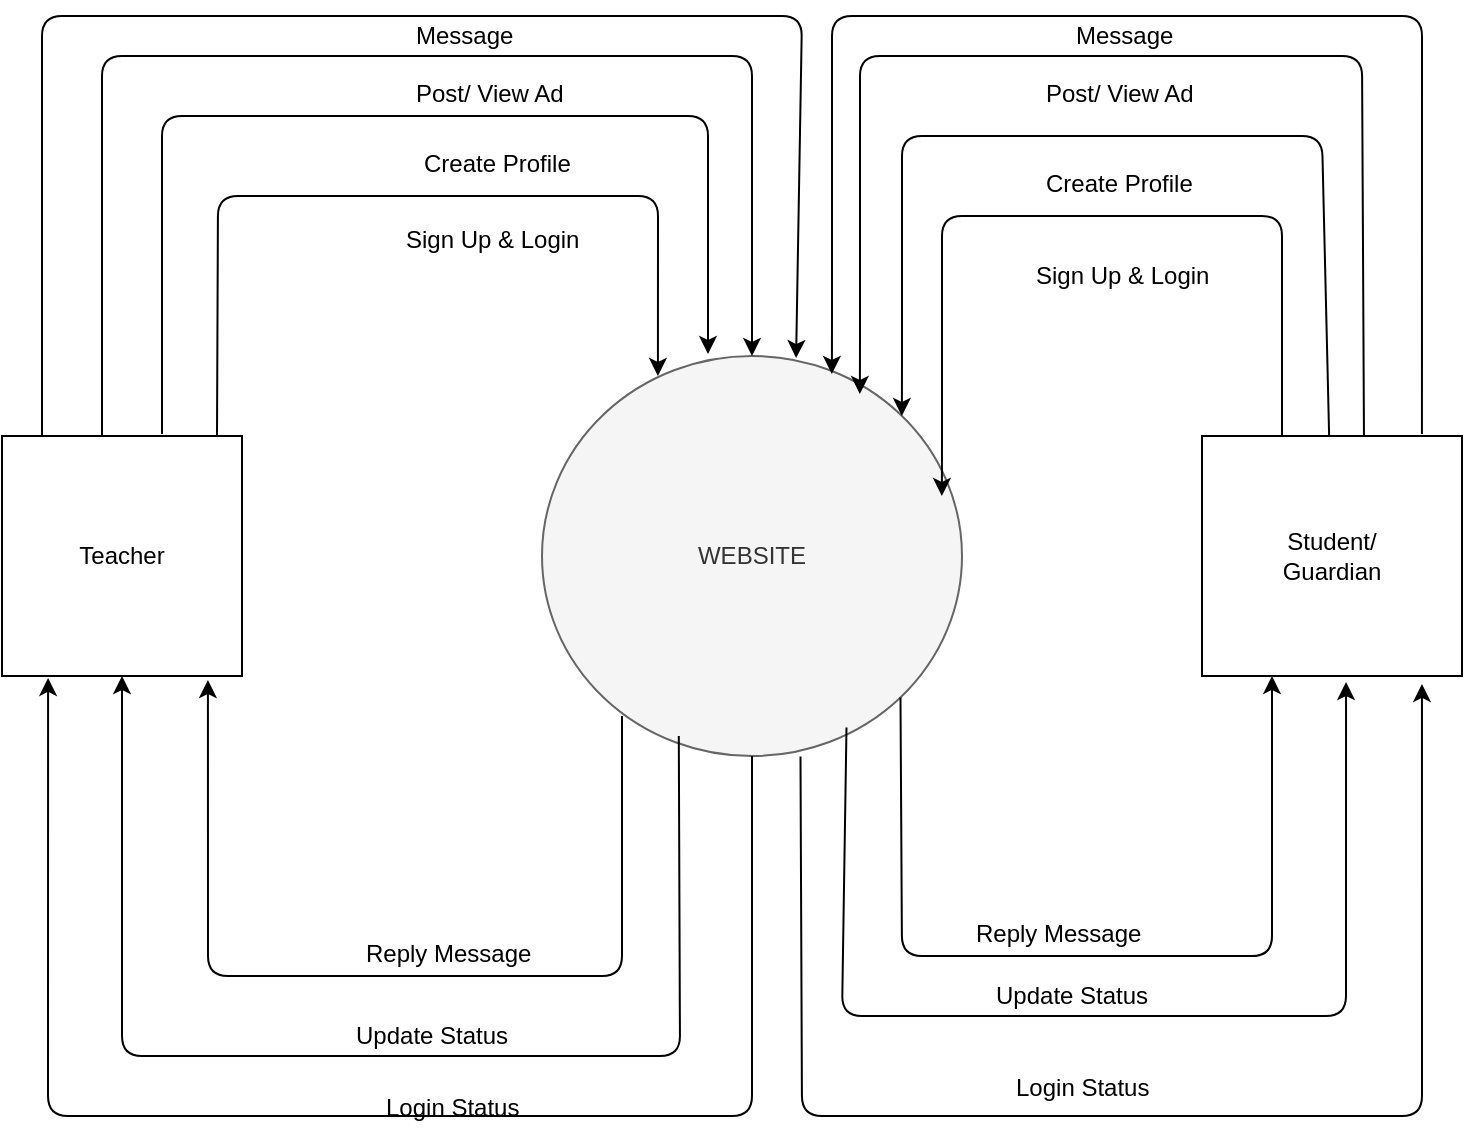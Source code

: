 <mxfile version="12.1.3" type="device" pages="1"><diagram id="RuJZXGx5b0yRQyZd7eAd" name="Page-1"><mxGraphModel dx="1205" dy="660" grid="1" gridSize="10" guides="1" tooltips="1" connect="1" arrows="1" fold="1" page="1" pageScale="1" pageWidth="850" pageHeight="1100" background="#ffffff" math="0" shadow="0"><root><mxCell id="0"/><mxCell id="1" parent="0"/><mxCell id="T9Jbqi2prPCo0wAiFSfu-2" value="Student/&lt;br&gt;Guardian" style="rounded=0;whiteSpace=wrap;html=1;" vertex="1" parent="1"><mxGeometry x="700" y="270" width="130" height="120" as="geometry"/></mxCell><mxCell id="T9Jbqi2prPCo0wAiFSfu-3" value="Teacher" style="rounded=0;whiteSpace=wrap;html=1;" vertex="1" parent="1"><mxGeometry x="100" y="270" width="120" height="120" as="geometry"/></mxCell><mxCell id="T9Jbqi2prPCo0wAiFSfu-10" value="WEBSITE" style="ellipse;whiteSpace=wrap;html=1;fillColor=#f5f5f5;strokeColor=#666666;fontColor=#333333;" vertex="1" parent="1"><mxGeometry x="370" y="230" width="210" height="200" as="geometry"/></mxCell><mxCell id="T9Jbqi2prPCo0wAiFSfu-11" value="" style="endArrow=classic;html=1;entryX=0.5;entryY=0;entryDx=0;entryDy=0;" edge="1" parent="1" target="T9Jbqi2prPCo0wAiFSfu-10"><mxGeometry width="50" height="50" relative="1" as="geometry"><mxPoint x="150" y="270" as="sourcePoint"/><mxPoint x="450" y="80" as="targetPoint"/><Array as="points"><mxPoint x="150" y="80"/><mxPoint x="475" y="80"/></Array></mxGeometry></mxCell><mxCell id="T9Jbqi2prPCo0wAiFSfu-17" value="" style="endArrow=classic;html=1;entryX=0.276;entryY=0.05;entryDx=0;entryDy=0;entryPerimeter=0;fontStyle=1" edge="1" parent="1" target="T9Jbqi2prPCo0wAiFSfu-10"><mxGeometry width="50" height="50" relative="1" as="geometry"><mxPoint x="207.5" y="270" as="sourcePoint"/><mxPoint x="532.5" y="230" as="targetPoint"/><Array as="points"><mxPoint x="208" y="150"/><mxPoint x="428" y="150"/></Array></mxGeometry></mxCell><mxCell id="T9Jbqi2prPCo0wAiFSfu-18" value="" style="endArrow=classic;html=1;" edge="1" parent="1"><mxGeometry width="50" height="50" relative="1" as="geometry"><mxPoint x="180" y="269" as="sourcePoint"/><mxPoint x="453" y="229" as="targetPoint"/><Array as="points"><mxPoint x="180" y="110"/><mxPoint x="453" y="110"/></Array></mxGeometry></mxCell><mxCell id="T9Jbqi2prPCo0wAiFSfu-20" value="" style="endArrow=classic;html=1;entryX=0.605;entryY=0.005;entryDx=0;entryDy=0;entryPerimeter=0;" edge="1" parent="1" target="T9Jbqi2prPCo0wAiFSfu-10"><mxGeometry width="50" height="50" relative="1" as="geometry"><mxPoint x="120" y="270" as="sourcePoint"/><mxPoint x="445" y="230" as="targetPoint"/><Array as="points"><mxPoint x="120" y="60"/><mxPoint x="500" y="60"/></Array></mxGeometry></mxCell><mxCell id="T9Jbqi2prPCo0wAiFSfu-21" value="Sign Up &amp;amp; Login" style="text;html=1;resizable=0;points=[];autosize=1;align=left;verticalAlign=top;spacingTop=-4;" vertex="1" parent="1"><mxGeometry x="300" y="162" width="100" height="20" as="geometry"/></mxCell><mxCell id="T9Jbqi2prPCo0wAiFSfu-22" value="Create Profile" style="text;html=1;resizable=0;points=[];autosize=1;align=left;verticalAlign=top;spacingTop=-4;" vertex="1" parent="1"><mxGeometry x="309" y="124" width="90" height="20" as="geometry"/></mxCell><mxCell id="T9Jbqi2prPCo0wAiFSfu-23" value="Post/ View Ad" style="text;html=1;resizable=0;points=[];autosize=1;align=left;verticalAlign=top;spacingTop=-4;" vertex="1" parent="1"><mxGeometry x="305" y="89" width="90" height="20" as="geometry"/></mxCell><mxCell id="T9Jbqi2prPCo0wAiFSfu-24" value="Message" style="text;html=1;resizable=0;points=[];autosize=1;align=left;verticalAlign=top;spacingTop=-4;" vertex="1" parent="1"><mxGeometry x="305" y="60" width="60" height="20" as="geometry"/></mxCell><mxCell id="T9Jbqi2prPCo0wAiFSfu-25" value="Sign Up &amp;amp; Login" style="text;html=1;resizable=0;points=[];autosize=1;align=left;verticalAlign=top;spacingTop=-4;" vertex="1" parent="1"><mxGeometry x="615" y="180" width="100" height="20" as="geometry"/></mxCell><mxCell id="T9Jbqi2prPCo0wAiFSfu-26" value="Create Profile" style="text;html=1;resizable=0;points=[];autosize=1;align=left;verticalAlign=top;spacingTop=-4;" vertex="1" parent="1"><mxGeometry x="620" y="134" width="90" height="20" as="geometry"/></mxCell><mxCell id="T9Jbqi2prPCo0wAiFSfu-27" value="Post/ View Ad" style="text;html=1;resizable=0;points=[];autosize=1;align=left;verticalAlign=top;spacingTop=-4;" vertex="1" parent="1"><mxGeometry x="620" y="89" width="90" height="20" as="geometry"/></mxCell><mxCell id="T9Jbqi2prPCo0wAiFSfu-28" value="Message" style="text;html=1;resizable=0;points=[];autosize=1;align=left;verticalAlign=top;spacingTop=-4;" vertex="1" parent="1"><mxGeometry x="635" y="60" width="60" height="20" as="geometry"/></mxCell><mxCell id="T9Jbqi2prPCo0wAiFSfu-30" value="" style="endArrow=classic;html=1;entryX=0.952;entryY=0.35;entryDx=0;entryDy=0;entryPerimeter=0;" edge="1" parent="1" target="T9Jbqi2prPCo0wAiFSfu-10"><mxGeometry width="50" height="50" relative="1" as="geometry"><mxPoint x="740" y="270" as="sourcePoint"/><mxPoint x="540" y="160" as="targetPoint"/><Array as="points"><mxPoint x="740" y="160"/><mxPoint x="570" y="160"/><mxPoint x="570" y="280"/></Array></mxGeometry></mxCell><mxCell id="T9Jbqi2prPCo0wAiFSfu-31" value="" style="endArrow=classic;html=1;entryX=0.952;entryY=0.35;entryDx=0;entryDy=0;entryPerimeter=0;" edge="1" parent="1" source="T9Jbqi2prPCo0wAiFSfu-2"><mxGeometry width="50" height="50" relative="1" as="geometry"><mxPoint x="720" y="230" as="sourcePoint"/><mxPoint x="549.92" y="260" as="targetPoint"/><Array as="points"><mxPoint x="760" y="120"/><mxPoint x="550" y="120"/><mxPoint x="550" y="240"/></Array></mxGeometry></mxCell><mxCell id="T9Jbqi2prPCo0wAiFSfu-32" value="" style="endArrow=classic;html=1;entryX=0.952;entryY=0.35;entryDx=0;entryDy=0;entryPerimeter=0;exitX=0.623;exitY=0;exitDx=0;exitDy=0;exitPerimeter=0;" edge="1" parent="1" source="T9Jbqi2prPCo0wAiFSfu-2"><mxGeometry width="50" height="50" relative="1" as="geometry"><mxPoint x="699" y="219" as="sourcePoint"/><mxPoint x="528.92" y="249" as="targetPoint"/><Array as="points"><mxPoint x="780" y="80"/><mxPoint x="529" y="80"/><mxPoint x="529" y="229"/></Array></mxGeometry></mxCell><mxCell id="T9Jbqi2prPCo0wAiFSfu-33" value="" style="endArrow=classic;html=1;entryX=0.952;entryY=0.35;entryDx=0;entryDy=0;entryPerimeter=0;exitX=0.846;exitY=-0.008;exitDx=0;exitDy=0;exitPerimeter=0;" edge="1" parent="1" source="T9Jbqi2prPCo0wAiFSfu-2"><mxGeometry width="50" height="50" relative="1" as="geometry"><mxPoint x="685" y="209" as="sourcePoint"/><mxPoint x="514.92" y="239" as="targetPoint"/><Array as="points"><mxPoint x="810" y="60"/><mxPoint x="515" y="60"/><mxPoint x="515" y="219"/></Array></mxGeometry></mxCell><mxCell id="T9Jbqi2prPCo0wAiFSfu-34" value="" style="endArrow=classic;html=1;entryX=0.858;entryY=1.017;entryDx=0;entryDy=0;entryPerimeter=0;" edge="1" parent="1" target="T9Jbqi2prPCo0wAiFSfu-3"><mxGeometry width="50" height="50" relative="1" as="geometry"><mxPoint x="410" y="410" as="sourcePoint"/><mxPoint x="150" y="450" as="targetPoint"/><Array as="points"><mxPoint x="410" y="540"/><mxPoint x="203" y="540"/></Array></mxGeometry></mxCell><mxCell id="T9Jbqi2prPCo0wAiFSfu-35" value="" style="endArrow=classic;html=1;entryX=0.5;entryY=1;entryDx=0;entryDy=0;exitX=0.19;exitY=0.91;exitDx=0;exitDy=0;exitPerimeter=0;" edge="1" parent="1" target="T9Jbqi2prPCo0wAiFSfu-3"><mxGeometry width="50" height="50" relative="1" as="geometry"><mxPoint x="438.4" y="420" as="sourcePoint"/><mxPoint x="231.46" y="400.04" as="targetPoint"/><Array as="points"><mxPoint x="439" y="580"/><mxPoint x="160" y="580"/></Array></mxGeometry></mxCell><mxCell id="T9Jbqi2prPCo0wAiFSfu-37" value="Reply Message" style="text;html=1;resizable=0;points=[];autosize=1;align=left;verticalAlign=top;spacingTop=-4;" vertex="1" parent="1"><mxGeometry x="280" y="518.5" width="100" height="20" as="geometry"/></mxCell><mxCell id="T9Jbqi2prPCo0wAiFSfu-38" value="Update Status" style="text;html=1;resizable=0;points=[];autosize=1;align=left;verticalAlign=top;spacingTop=-4;" vertex="1" parent="1"><mxGeometry x="275" y="559.5" width="90" height="20" as="geometry"/></mxCell><mxCell id="T9Jbqi2prPCo0wAiFSfu-40" value="Reply Message" style="text;html=1;resizable=0;points=[];autosize=1;align=left;verticalAlign=top;spacingTop=-4;" vertex="1" parent="1"><mxGeometry x="585" y="508.5" width="100" height="20" as="geometry"/></mxCell><mxCell id="T9Jbqi2prPCo0wAiFSfu-41" value="Update Status" style="text;html=1;resizable=0;points=[];autosize=1;align=left;verticalAlign=top;spacingTop=-4;" vertex="1" parent="1"><mxGeometry x="595" y="539.5" width="90" height="20" as="geometry"/></mxCell><mxCell id="T9Jbqi2prPCo0wAiFSfu-42" value="Login Status" style="text;html=1;resizable=0;points=[];autosize=1;align=left;verticalAlign=top;spacingTop=-4;" vertex="1" parent="1"><mxGeometry x="605" y="586" width="80" height="20" as="geometry"/></mxCell><mxCell id="T9Jbqi2prPCo0wAiFSfu-39" value="Login Status" style="text;html=1;resizable=0;points=[];autosize=1;align=left;verticalAlign=top;spacingTop=-4;" vertex="1" parent="1"><mxGeometry x="290" y="596" width="80" height="20" as="geometry"/></mxCell><mxCell id="T9Jbqi2prPCo0wAiFSfu-43" value="" style="endArrow=classic;html=1;entryX=0.192;entryY=1.008;entryDx=0;entryDy=0;entryPerimeter=0;exitX=0.5;exitY=1;exitDx=0;exitDy=0;" edge="1" parent="1" source="T9Jbqi2prPCo0wAiFSfu-10" target="T9Jbqi2prPCo0wAiFSfu-3"><mxGeometry width="50" height="50" relative="1" as="geometry"><mxPoint x="475" y="430" as="sourcePoint"/><mxPoint x="123.04" y="390.96" as="targetPoint"/><Array as="points"><mxPoint x="475" y="610"/><mxPoint x="123" y="610"/></Array></mxGeometry></mxCell><mxCell id="T9Jbqi2prPCo0wAiFSfu-44" value="" style="endArrow=classic;html=1;exitX=1;exitY=1;exitDx=0;exitDy=0;" edge="1" parent="1" source="T9Jbqi2prPCo0wAiFSfu-10"><mxGeometry width="50" height="50" relative="1" as="geometry"><mxPoint x="550" y="410" as="sourcePoint"/><mxPoint x="735" y="390" as="targetPoint"/><Array as="points"><mxPoint x="550" y="530"/><mxPoint x="735" y="530"/></Array></mxGeometry></mxCell><mxCell id="T9Jbqi2prPCo0wAiFSfu-45" value="" style="endArrow=classic;html=1;exitX=1;exitY=1;exitDx=0;exitDy=0;entryX=0.554;entryY=1.025;entryDx=0;entryDy=0;entryPerimeter=0;" edge="1" parent="1" target="T9Jbqi2prPCo0wAiFSfu-2"><mxGeometry width="50" height="50" relative="1" as="geometry"><mxPoint x="522.246" y="415.711" as="sourcePoint"/><mxPoint x="708" y="405" as="targetPoint"/><Array as="points"><mxPoint x="520" y="560"/><mxPoint x="772" y="560"/></Array></mxGeometry></mxCell><mxCell id="T9Jbqi2prPCo0wAiFSfu-46" value="" style="endArrow=classic;html=1;exitX=1;exitY=1;exitDx=0;exitDy=0;entryX=0.846;entryY=1.033;entryDx=0;entryDy=0;entryPerimeter=0;" edge="1" parent="1" target="T9Jbqi2prPCo0wAiFSfu-2"><mxGeometry width="50" height="50" relative="1" as="geometry"><mxPoint x="499.246" y="430.211" as="sourcePoint"/><mxPoint x="685" y="419.5" as="targetPoint"/><Array as="points"><mxPoint x="500" y="610"/><mxPoint x="810" y="610"/></Array></mxGeometry></mxCell></root></mxGraphModel></diagram></mxfile>